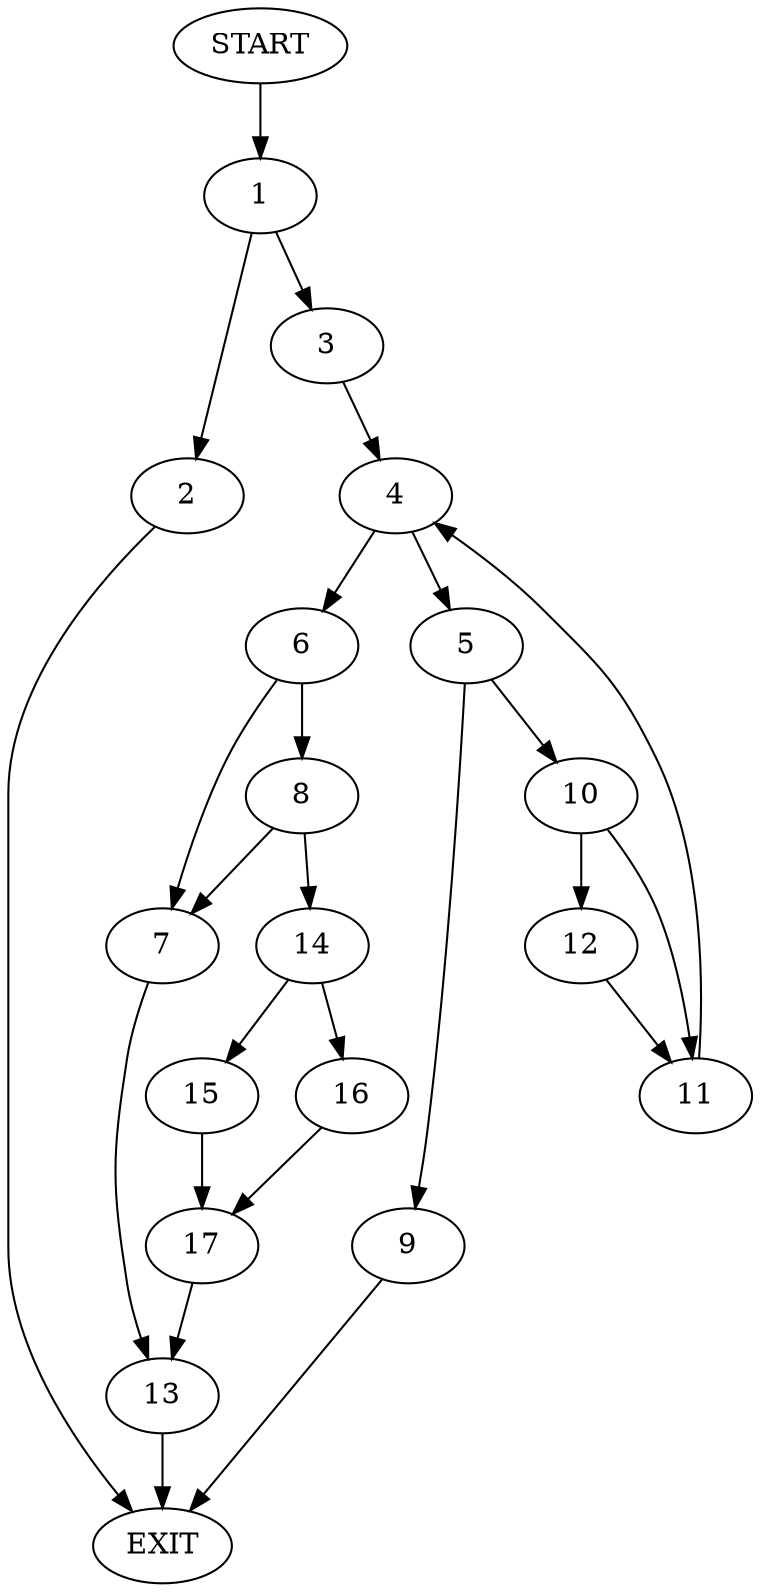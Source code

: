 digraph {
0 [label="START"]
18 [label="EXIT"]
0 -> 1
1 -> 2
1 -> 3
3 -> 4
2 -> 18
4 -> 5
4 -> 6
6 -> 7
6 -> 8
5 -> 9
5 -> 10
10 -> 11
10 -> 12
9 -> 18
11 -> 4
12 -> 11
7 -> 13
8 -> 14
8 -> 7
14 -> 15
14 -> 16
15 -> 17
16 -> 17
17 -> 13
13 -> 18
}

